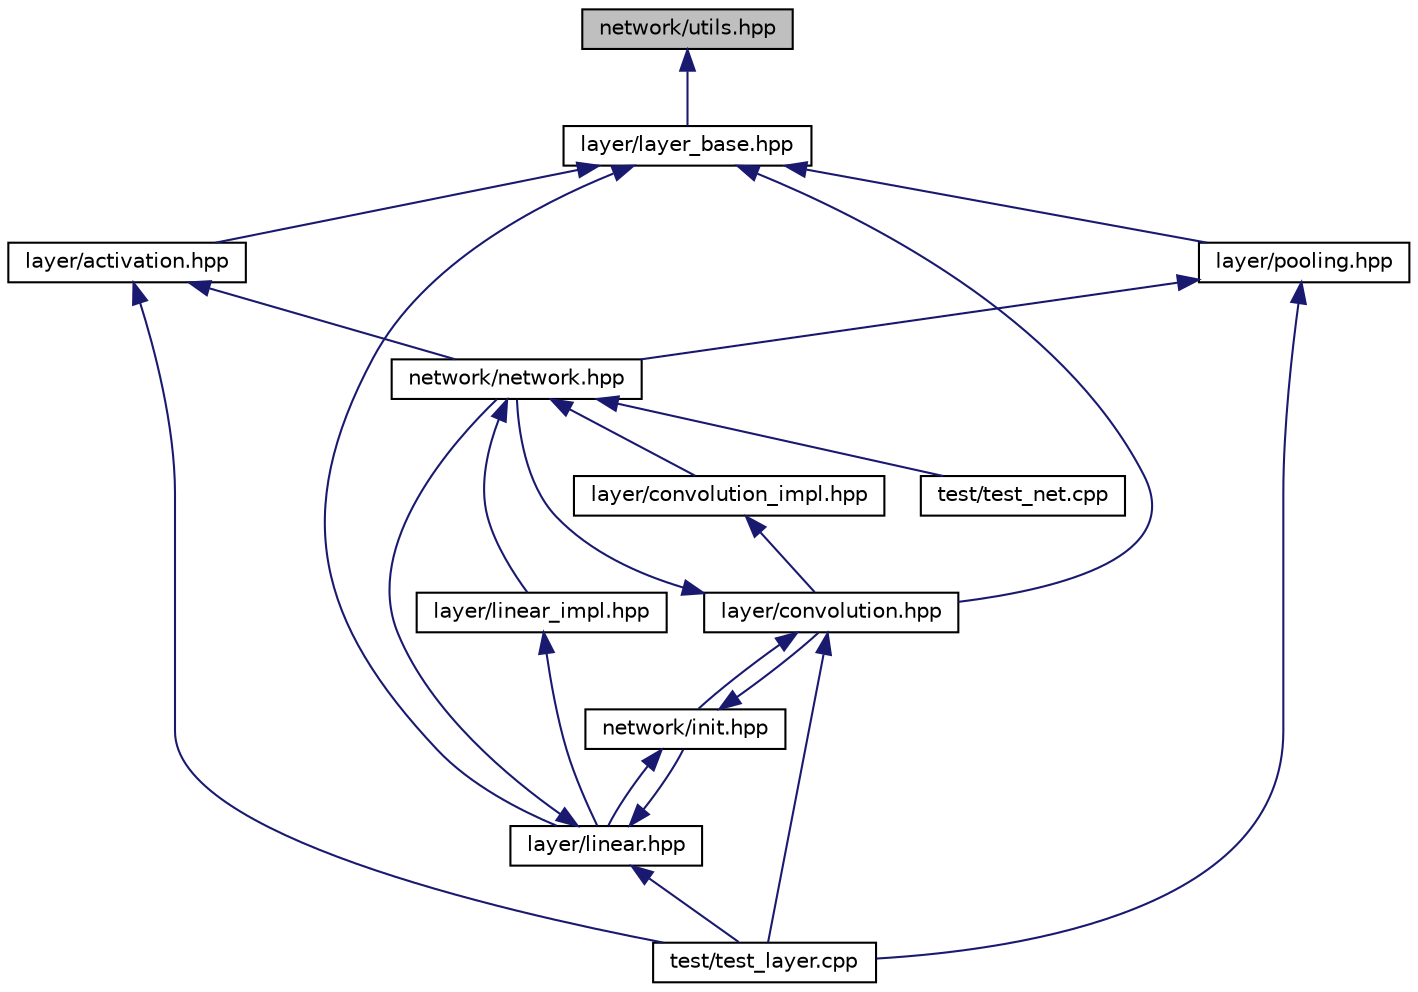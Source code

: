 digraph "network/utils.hpp"
{
 // LATEX_PDF_SIZE
  edge [fontname="Helvetica",fontsize="10",labelfontname="Helvetica",labelfontsize="10"];
  node [fontname="Helvetica",fontsize="10",shape=record];
  Node13 [label="network/utils.hpp",height=0.2,width=0.4,color="black", fillcolor="grey75", style="filled", fontcolor="black",tooltip=" "];
  Node13 -> Node14 [dir="back",color="midnightblue",fontsize="10",style="solid",fontname="Helvetica"];
  Node14 [label="layer/layer_base.hpp",height=0.2,width=0.4,color="black", fillcolor="white", style="filled",URL="$layer__base_8hpp.html",tooltip=" "];
  Node14 -> Node15 [dir="back",color="midnightblue",fontsize="10",style="solid",fontname="Helvetica"];
  Node15 [label="layer/activation.hpp",height=0.2,width=0.4,color="black", fillcolor="white", style="filled",URL="$activation_8hpp.html",tooltip=" "];
  Node15 -> Node16 [dir="back",color="midnightblue",fontsize="10",style="solid",fontname="Helvetica"];
  Node16 [label="network/network.hpp",height=0.2,width=0.4,color="black", fillcolor="white", style="filled",URL="$network_8hpp.html",tooltip=" "];
  Node16 -> Node17 [dir="back",color="midnightblue",fontsize="10",style="solid",fontname="Helvetica"];
  Node17 [label="layer/convolution_impl.hpp",height=0.2,width=0.4,color="black", fillcolor="white", style="filled",URL="$convolution__impl_8hpp.html",tooltip="implementation for the convolution"];
  Node17 -> Node18 [dir="back",color="midnightblue",fontsize="10",style="solid",fontname="Helvetica"];
  Node18 [label="layer/convolution.hpp",height=0.2,width=0.4,color="black", fillcolor="white", style="filled",URL="$convolution_8hpp.html",tooltip=" "];
  Node18 -> Node19 [dir="back",color="midnightblue",fontsize="10",style="solid",fontname="Helvetica"];
  Node19 [label="network/init.hpp",height=0.2,width=0.4,color="black", fillcolor="white", style="filled",URL="$init_8hpp.html",tooltip="Init the network. Containing two funcitons: kaiming_normal and kaiming_uniform."];
  Node19 -> Node18 [dir="back",color="midnightblue",fontsize="10",style="solid",fontname="Helvetica"];
  Node19 -> Node20 [dir="back",color="midnightblue",fontsize="10",style="solid",fontname="Helvetica"];
  Node20 [label="layer/linear.hpp",height=0.2,width=0.4,color="black", fillcolor="white", style="filled",URL="$linear_8hpp.html",tooltip="linear.hpp"];
  Node20 -> Node19 [dir="back",color="midnightblue",fontsize="10",style="solid",fontname="Helvetica"];
  Node20 -> Node16 [dir="back",color="midnightblue",fontsize="10",style="solid",fontname="Helvetica"];
  Node20 -> Node21 [dir="back",color="midnightblue",fontsize="10",style="solid",fontname="Helvetica"];
  Node21 [label="test/test_layer.cpp",height=0.2,width=0.4,color="black", fillcolor="white", style="filled",URL="$test__layer_8cpp.html",tooltip=" "];
  Node18 -> Node16 [dir="back",color="midnightblue",fontsize="10",style="solid",fontname="Helvetica"];
  Node18 -> Node21 [dir="back",color="midnightblue",fontsize="10",style="solid",fontname="Helvetica"];
  Node16 -> Node22 [dir="back",color="midnightblue",fontsize="10",style="solid",fontname="Helvetica"];
  Node22 [label="layer/linear_impl.hpp",height=0.2,width=0.4,color="black", fillcolor="white", style="filled",URL="$linear__impl_8hpp.html",tooltip="linear_impl.hpp"];
  Node22 -> Node20 [dir="back",color="midnightblue",fontsize="10",style="solid",fontname="Helvetica"];
  Node16 -> Node23 [dir="back",color="midnightblue",fontsize="10",style="solid",fontname="Helvetica"];
  Node23 [label="test/test_net.cpp",height=0.2,width=0.4,color="black", fillcolor="white", style="filled",URL="$test__net_8cpp.html",tooltip=" "];
  Node15 -> Node21 [dir="back",color="midnightblue",fontsize="10",style="solid",fontname="Helvetica"];
  Node14 -> Node18 [dir="back",color="midnightblue",fontsize="10",style="solid",fontname="Helvetica"];
  Node14 -> Node20 [dir="back",color="midnightblue",fontsize="10",style="solid",fontname="Helvetica"];
  Node14 -> Node24 [dir="back",color="midnightblue",fontsize="10",style="solid",fontname="Helvetica"];
  Node24 [label="layer/pooling.hpp",height=0.2,width=0.4,color="black", fillcolor="white", style="filled",URL="$pooling_8hpp.html",tooltip="pooling.hpp"];
  Node24 -> Node16 [dir="back",color="midnightblue",fontsize="10",style="solid",fontname="Helvetica"];
  Node24 -> Node21 [dir="back",color="midnightblue",fontsize="10",style="solid",fontname="Helvetica"];
}
